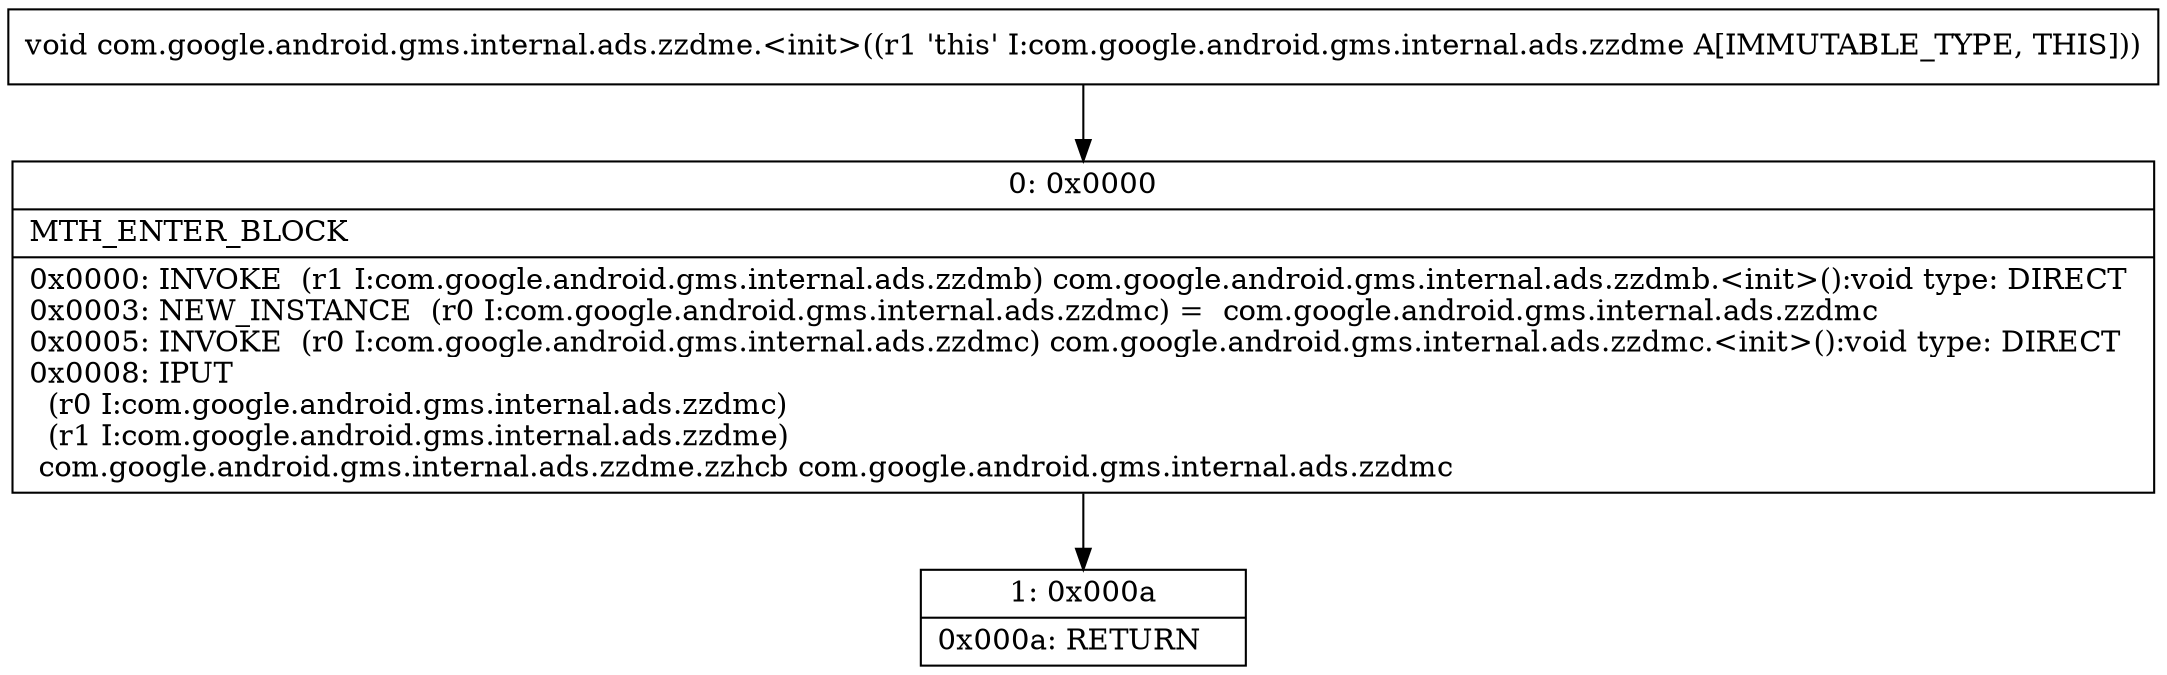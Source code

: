 digraph "CFG forcom.google.android.gms.internal.ads.zzdme.\<init\>()V" {
Node_0 [shape=record,label="{0\:\ 0x0000|MTH_ENTER_BLOCK\l|0x0000: INVOKE  (r1 I:com.google.android.gms.internal.ads.zzdmb) com.google.android.gms.internal.ads.zzdmb.\<init\>():void type: DIRECT \l0x0003: NEW_INSTANCE  (r0 I:com.google.android.gms.internal.ads.zzdmc) =  com.google.android.gms.internal.ads.zzdmc \l0x0005: INVOKE  (r0 I:com.google.android.gms.internal.ads.zzdmc) com.google.android.gms.internal.ads.zzdmc.\<init\>():void type: DIRECT \l0x0008: IPUT  \l  (r0 I:com.google.android.gms.internal.ads.zzdmc)\l  (r1 I:com.google.android.gms.internal.ads.zzdme)\l com.google.android.gms.internal.ads.zzdme.zzhcb com.google.android.gms.internal.ads.zzdmc \l}"];
Node_1 [shape=record,label="{1\:\ 0x000a|0x000a: RETURN   \l}"];
MethodNode[shape=record,label="{void com.google.android.gms.internal.ads.zzdme.\<init\>((r1 'this' I:com.google.android.gms.internal.ads.zzdme A[IMMUTABLE_TYPE, THIS])) }"];
MethodNode -> Node_0;
Node_0 -> Node_1;
}

